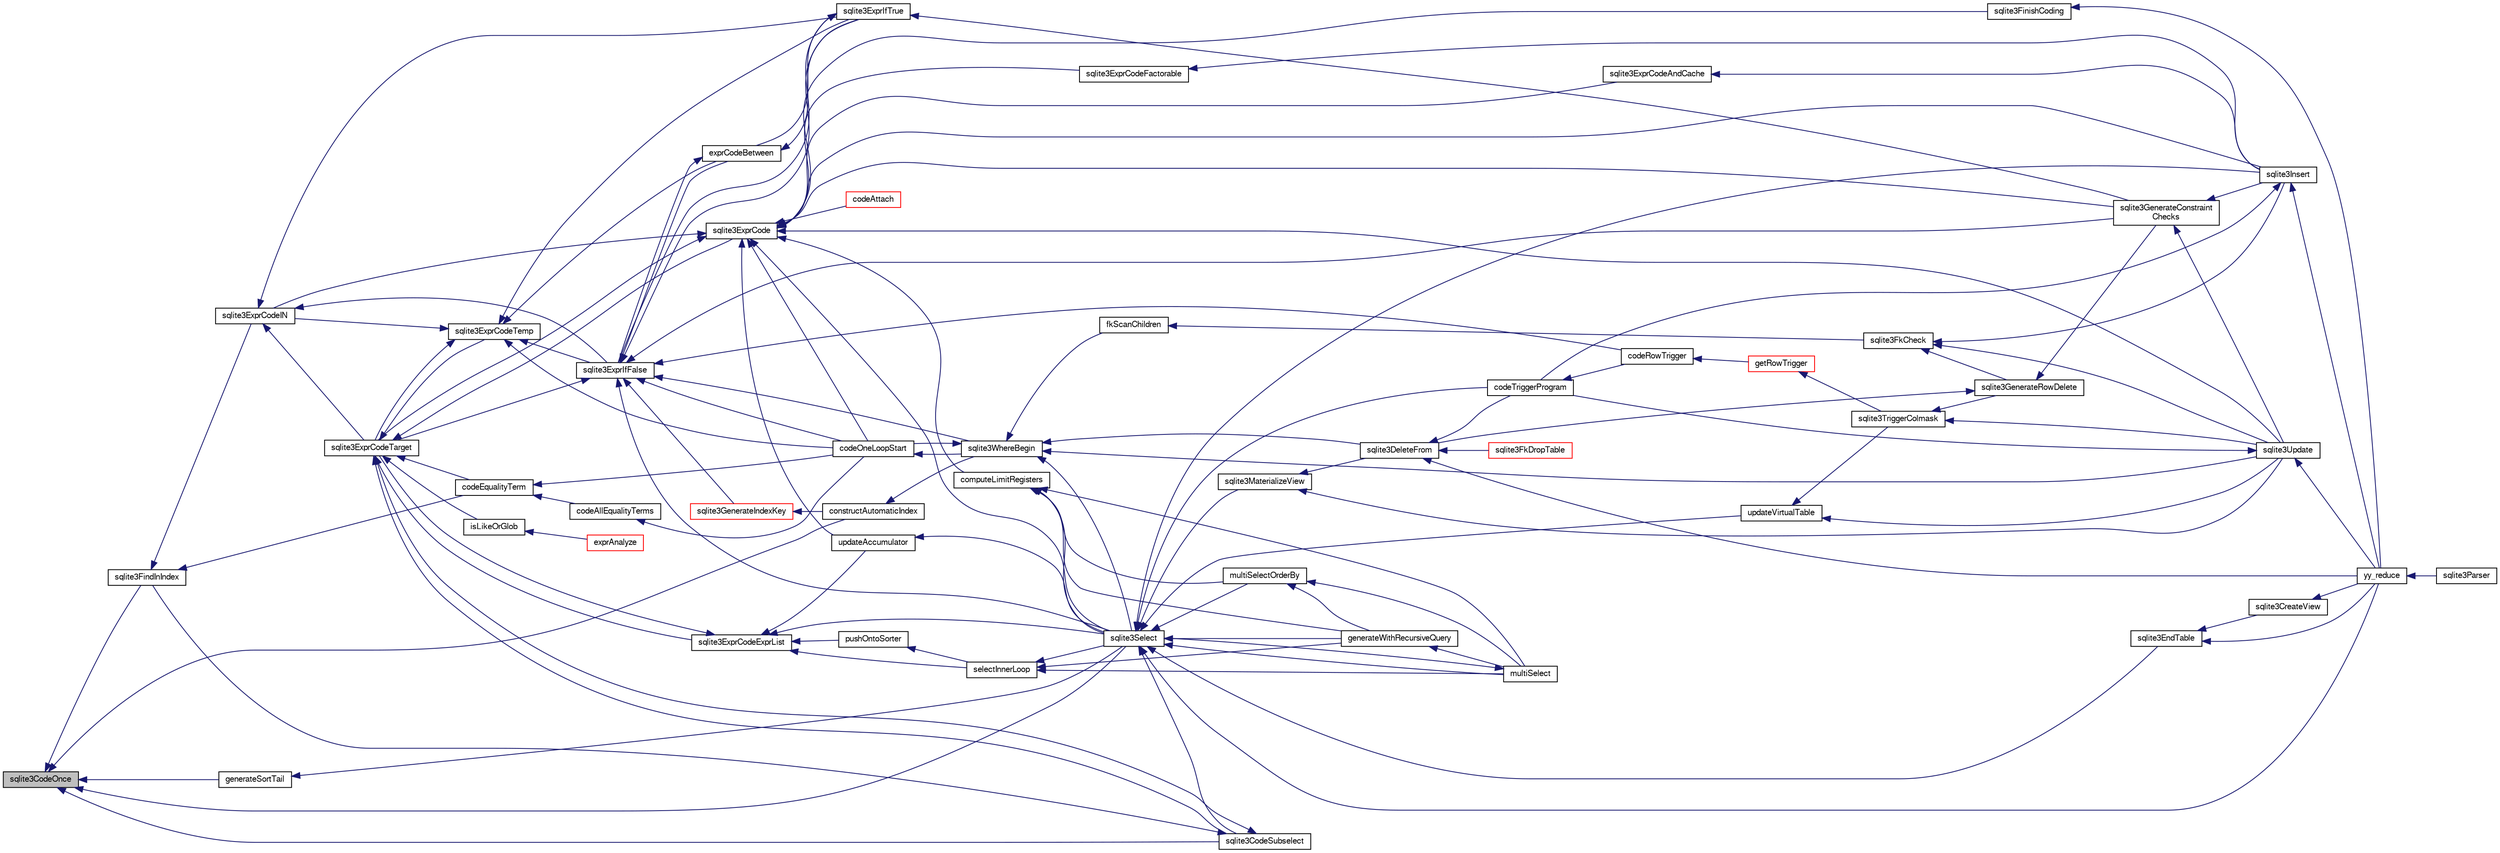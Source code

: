 digraph "sqlite3CodeOnce"
{
  edge [fontname="FreeSans",fontsize="10",labelfontname="FreeSans",labelfontsize="10"];
  node [fontname="FreeSans",fontsize="10",shape=record];
  rankdir="LR";
  Node474292 [label="sqlite3CodeOnce",height=0.2,width=0.4,color="black", fillcolor="grey75", style="filled", fontcolor="black"];
  Node474292 -> Node474293 [dir="back",color="midnightblue",fontsize="10",style="solid",fontname="FreeSans"];
  Node474293 [label="sqlite3FindInIndex",height=0.2,width=0.4,color="black", fillcolor="white", style="filled",URL="$sqlite3_8c.html#af7d8c56ab0231f44bb5f87b3fafeffb2"];
  Node474293 -> Node474294 [dir="back",color="midnightblue",fontsize="10",style="solid",fontname="FreeSans"];
  Node474294 [label="sqlite3ExprCodeIN",height=0.2,width=0.4,color="black", fillcolor="white", style="filled",URL="$sqlite3_8c.html#ad9cf4f5b5ffb90c24a4a0900c8626193"];
  Node474294 -> Node474295 [dir="back",color="midnightblue",fontsize="10",style="solid",fontname="FreeSans"];
  Node474295 [label="sqlite3ExprCodeTarget",height=0.2,width=0.4,color="black", fillcolor="white", style="filled",URL="$sqlite3_8c.html#a4f308397a0a3ed299ed31aaa1ae2a293"];
  Node474295 -> Node474296 [dir="back",color="midnightblue",fontsize="10",style="solid",fontname="FreeSans"];
  Node474296 [label="sqlite3CodeSubselect",height=0.2,width=0.4,color="black", fillcolor="white", style="filled",URL="$sqlite3_8c.html#aa69b46d2204a1d1b110107a1be12ee0c"];
  Node474296 -> Node474293 [dir="back",color="midnightblue",fontsize="10",style="solid",fontname="FreeSans"];
  Node474296 -> Node474295 [dir="back",color="midnightblue",fontsize="10",style="solid",fontname="FreeSans"];
  Node474295 -> Node474297 [dir="back",color="midnightblue",fontsize="10",style="solid",fontname="FreeSans"];
  Node474297 [label="sqlite3ExprCodeTemp",height=0.2,width=0.4,color="black", fillcolor="white", style="filled",URL="$sqlite3_8c.html#a3bc5c1ccb3c5851847e2aeb4a84ae1fc"];
  Node474297 -> Node474294 [dir="back",color="midnightblue",fontsize="10",style="solid",fontname="FreeSans"];
  Node474297 -> Node474295 [dir="back",color="midnightblue",fontsize="10",style="solid",fontname="FreeSans"];
  Node474297 -> Node474298 [dir="back",color="midnightblue",fontsize="10",style="solid",fontname="FreeSans"];
  Node474298 [label="exprCodeBetween",height=0.2,width=0.4,color="black", fillcolor="white", style="filled",URL="$sqlite3_8c.html#abd053493214542bca8f406f42145d173"];
  Node474298 -> Node474299 [dir="back",color="midnightblue",fontsize="10",style="solid",fontname="FreeSans"];
  Node474299 [label="sqlite3ExprIfTrue",height=0.2,width=0.4,color="black", fillcolor="white", style="filled",URL="$sqlite3_8c.html#ad93a55237c23e1b743ab1f59df1a1444"];
  Node474299 -> Node474298 [dir="back",color="midnightblue",fontsize="10",style="solid",fontname="FreeSans"];
  Node474299 -> Node474300 [dir="back",color="midnightblue",fontsize="10",style="solid",fontname="FreeSans"];
  Node474300 [label="sqlite3ExprIfFalse",height=0.2,width=0.4,color="black", fillcolor="white", style="filled",URL="$sqlite3_8c.html#af97ecccb5d56e321e118414b08f65b71"];
  Node474300 -> Node474295 [dir="back",color="midnightblue",fontsize="10",style="solid",fontname="FreeSans"];
  Node474300 -> Node474298 [dir="back",color="midnightblue",fontsize="10",style="solid",fontname="FreeSans"];
  Node474300 -> Node474299 [dir="back",color="midnightblue",fontsize="10",style="solid",fontname="FreeSans"];
  Node474300 -> Node474301 [dir="back",color="midnightblue",fontsize="10",style="solid",fontname="FreeSans"];
  Node474301 [label="sqlite3GenerateIndexKey",height=0.2,width=0.4,color="red", fillcolor="white", style="filled",URL="$sqlite3_8c.html#ab85ac93d5c5e6760f45f07897be7f272"];
  Node474301 -> Node474329 [dir="back",color="midnightblue",fontsize="10",style="solid",fontname="FreeSans"];
  Node474329 [label="constructAutomaticIndex",height=0.2,width=0.4,color="black", fillcolor="white", style="filled",URL="$sqlite3_8c.html#aad43d38bc718f4c8e8d0dd8f33ed526f"];
  Node474329 -> Node474330 [dir="back",color="midnightblue",fontsize="10",style="solid",fontname="FreeSans"];
  Node474330 [label="sqlite3WhereBegin",height=0.2,width=0.4,color="black", fillcolor="white", style="filled",URL="$sqlite3_8c.html#acad049f5c9a96a8118cffd5e5ce89f7c"];
  Node474330 -> Node474315 [dir="back",color="midnightblue",fontsize="10",style="solid",fontname="FreeSans"];
  Node474315 [label="sqlite3DeleteFrom",height=0.2,width=0.4,color="black", fillcolor="white", style="filled",URL="$sqlite3_8c.html#ab9b4b45349188b49eabb23f94608a091"];
  Node474315 -> Node474316 [dir="back",color="midnightblue",fontsize="10",style="solid",fontname="FreeSans"];
  Node474316 [label="sqlite3FkDropTable",height=0.2,width=0.4,color="red", fillcolor="white", style="filled",URL="$sqlite3_8c.html#a1218c6fc74e89152ceaa4760e82f5ef9"];
  Node474315 -> Node474318 [dir="back",color="midnightblue",fontsize="10",style="solid",fontname="FreeSans"];
  Node474318 [label="codeTriggerProgram",height=0.2,width=0.4,color="black", fillcolor="white", style="filled",URL="$sqlite3_8c.html#a120801f59d9281d201d2ff4b2606836e"];
  Node474318 -> Node474319 [dir="back",color="midnightblue",fontsize="10",style="solid",fontname="FreeSans"];
  Node474319 [label="codeRowTrigger",height=0.2,width=0.4,color="black", fillcolor="white", style="filled",URL="$sqlite3_8c.html#a463cea5aaaf388b560b206570a0022fc"];
  Node474319 -> Node474320 [dir="back",color="midnightblue",fontsize="10",style="solid",fontname="FreeSans"];
  Node474320 [label="getRowTrigger",height=0.2,width=0.4,color="red", fillcolor="white", style="filled",URL="$sqlite3_8c.html#a69626ef20b540d1a2b19cf56f3f45689"];
  Node474320 -> Node474326 [dir="back",color="midnightblue",fontsize="10",style="solid",fontname="FreeSans"];
  Node474326 [label="sqlite3TriggerColmask",height=0.2,width=0.4,color="black", fillcolor="white", style="filled",URL="$sqlite3_8c.html#acace8e99e37ae5e84ea03c65e820c540"];
  Node474326 -> Node474314 [dir="back",color="midnightblue",fontsize="10",style="solid",fontname="FreeSans"];
  Node474314 [label="sqlite3GenerateRowDelete",height=0.2,width=0.4,color="black", fillcolor="white", style="filled",URL="$sqlite3_8c.html#a2c76cbf3027fc18fdbb8cb4cd96b77d9"];
  Node474314 -> Node474315 [dir="back",color="midnightblue",fontsize="10",style="solid",fontname="FreeSans"];
  Node474314 -> Node474327 [dir="back",color="midnightblue",fontsize="10",style="solid",fontname="FreeSans"];
  Node474327 [label="sqlite3GenerateConstraint\lChecks",height=0.2,width=0.4,color="black", fillcolor="white", style="filled",URL="$sqlite3_8c.html#aef639c1e6a0c0a67ca6e7690ad931bd2"];
  Node474327 -> Node474325 [dir="back",color="midnightblue",fontsize="10",style="solid",fontname="FreeSans"];
  Node474325 [label="sqlite3Insert",height=0.2,width=0.4,color="black", fillcolor="white", style="filled",URL="$sqlite3_8c.html#a5b17c9c2000bae6bdff8e6be48d7dc2b"];
  Node474325 -> Node474318 [dir="back",color="midnightblue",fontsize="10",style="solid",fontname="FreeSans"];
  Node474325 -> Node474305 [dir="back",color="midnightblue",fontsize="10",style="solid",fontname="FreeSans"];
  Node474305 [label="yy_reduce",height=0.2,width=0.4,color="black", fillcolor="white", style="filled",URL="$sqlite3_8c.html#a7c419a9b25711c666a9a2449ef377f14"];
  Node474305 -> Node474306 [dir="back",color="midnightblue",fontsize="10",style="solid",fontname="FreeSans"];
  Node474306 [label="sqlite3Parser",height=0.2,width=0.4,color="black", fillcolor="white", style="filled",URL="$sqlite3_8c.html#a0327d71a5fabe0b6a343d78a2602e72a"];
  Node474327 -> Node474323 [dir="back",color="midnightblue",fontsize="10",style="solid",fontname="FreeSans"];
  Node474323 [label="sqlite3Update",height=0.2,width=0.4,color="black", fillcolor="white", style="filled",URL="$sqlite3_8c.html#ac5aa67c46e8cc8174566fabe6809fafa"];
  Node474323 -> Node474318 [dir="back",color="midnightblue",fontsize="10",style="solid",fontname="FreeSans"];
  Node474323 -> Node474305 [dir="back",color="midnightblue",fontsize="10",style="solid",fontname="FreeSans"];
  Node474326 -> Node474323 [dir="back",color="midnightblue",fontsize="10",style="solid",fontname="FreeSans"];
  Node474315 -> Node474305 [dir="back",color="midnightblue",fontsize="10",style="solid",fontname="FreeSans"];
  Node474330 -> Node474331 [dir="back",color="midnightblue",fontsize="10",style="solid",fontname="FreeSans"];
  Node474331 [label="fkScanChildren",height=0.2,width=0.4,color="black", fillcolor="white", style="filled",URL="$sqlite3_8c.html#a67c9dcb484336b3155e7a82a037d4691"];
  Node474331 -> Node474332 [dir="back",color="midnightblue",fontsize="10",style="solid",fontname="FreeSans"];
  Node474332 [label="sqlite3FkCheck",height=0.2,width=0.4,color="black", fillcolor="white", style="filled",URL="$sqlite3_8c.html#aa38fb76c7d6f48f19772877a41703b92"];
  Node474332 -> Node474314 [dir="back",color="midnightblue",fontsize="10",style="solid",fontname="FreeSans"];
  Node474332 -> Node474325 [dir="back",color="midnightblue",fontsize="10",style="solid",fontname="FreeSans"];
  Node474332 -> Node474323 [dir="back",color="midnightblue",fontsize="10",style="solid",fontname="FreeSans"];
  Node474330 -> Node474333 [dir="back",color="midnightblue",fontsize="10",style="solid",fontname="FreeSans"];
  Node474333 [label="sqlite3Select",height=0.2,width=0.4,color="black", fillcolor="white", style="filled",URL="$sqlite3_8c.html#a2465ee8c956209ba4b272477b7c21a45"];
  Node474333 -> Node474296 [dir="back",color="midnightblue",fontsize="10",style="solid",fontname="FreeSans"];
  Node474333 -> Node474308 [dir="back",color="midnightblue",fontsize="10",style="solid",fontname="FreeSans"];
  Node474308 [label="sqlite3EndTable",height=0.2,width=0.4,color="black", fillcolor="white", style="filled",URL="$sqlite3_8c.html#a7b5f2c66c0f0b6f819d970ca389768b0"];
  Node474308 -> Node474309 [dir="back",color="midnightblue",fontsize="10",style="solid",fontname="FreeSans"];
  Node474309 [label="sqlite3CreateView",height=0.2,width=0.4,color="black", fillcolor="white", style="filled",URL="$sqlite3_8c.html#a9d85cb00ff71dee5cd9a019503a6982e"];
  Node474309 -> Node474305 [dir="back",color="midnightblue",fontsize="10",style="solid",fontname="FreeSans"];
  Node474308 -> Node474305 [dir="back",color="midnightblue",fontsize="10",style="solid",fontname="FreeSans"];
  Node474333 -> Node474334 [dir="back",color="midnightblue",fontsize="10",style="solid",fontname="FreeSans"];
  Node474334 [label="sqlite3MaterializeView",height=0.2,width=0.4,color="black", fillcolor="white", style="filled",URL="$sqlite3_8c.html#a4557984b0b75f998fb0c3f231c9b1def"];
  Node474334 -> Node474315 [dir="back",color="midnightblue",fontsize="10",style="solid",fontname="FreeSans"];
  Node474334 -> Node474323 [dir="back",color="midnightblue",fontsize="10",style="solid",fontname="FreeSans"];
  Node474333 -> Node474325 [dir="back",color="midnightblue",fontsize="10",style="solid",fontname="FreeSans"];
  Node474333 -> Node474335 [dir="back",color="midnightblue",fontsize="10",style="solid",fontname="FreeSans"];
  Node474335 [label="generateWithRecursiveQuery",height=0.2,width=0.4,color="black", fillcolor="white", style="filled",URL="$sqlite3_8c.html#ade2c3663fa9c3b9676507984b9483942"];
  Node474335 -> Node474336 [dir="back",color="midnightblue",fontsize="10",style="solid",fontname="FreeSans"];
  Node474336 [label="multiSelect",height=0.2,width=0.4,color="black", fillcolor="white", style="filled",URL="$sqlite3_8c.html#a6456c61f3d9b2389738753cedfa24fa7"];
  Node474336 -> Node474333 [dir="back",color="midnightblue",fontsize="10",style="solid",fontname="FreeSans"];
  Node474333 -> Node474336 [dir="back",color="midnightblue",fontsize="10",style="solid",fontname="FreeSans"];
  Node474333 -> Node474337 [dir="back",color="midnightblue",fontsize="10",style="solid",fontname="FreeSans"];
  Node474337 [label="multiSelectOrderBy",height=0.2,width=0.4,color="black", fillcolor="white", style="filled",URL="$sqlite3_8c.html#afcdb8488c6f4dfdadaf9f04bca35b808"];
  Node474337 -> Node474335 [dir="back",color="midnightblue",fontsize="10",style="solid",fontname="FreeSans"];
  Node474337 -> Node474336 [dir="back",color="midnightblue",fontsize="10",style="solid",fontname="FreeSans"];
  Node474333 -> Node474318 [dir="back",color="midnightblue",fontsize="10",style="solid",fontname="FreeSans"];
  Node474333 -> Node474338 [dir="back",color="midnightblue",fontsize="10",style="solid",fontname="FreeSans"];
  Node474338 [label="updateVirtualTable",height=0.2,width=0.4,color="black", fillcolor="white", style="filled",URL="$sqlite3_8c.html#a740220531db9293c39a2cdd7da3f74e1"];
  Node474338 -> Node474326 [dir="back",color="midnightblue",fontsize="10",style="solid",fontname="FreeSans"];
  Node474338 -> Node474323 [dir="back",color="midnightblue",fontsize="10",style="solid",fontname="FreeSans"];
  Node474333 -> Node474305 [dir="back",color="midnightblue",fontsize="10",style="solid",fontname="FreeSans"];
  Node474330 -> Node474323 [dir="back",color="midnightblue",fontsize="10",style="solid",fontname="FreeSans"];
  Node474330 -> Node474339 [dir="back",color="midnightblue",fontsize="10",style="solid",fontname="FreeSans"];
  Node474339 [label="codeOneLoopStart",height=0.2,width=0.4,color="black", fillcolor="white", style="filled",URL="$sqlite3_8c.html#aa868875120b151c169cc79139ed6e008"];
  Node474339 -> Node474330 [dir="back",color="midnightblue",fontsize="10",style="solid",fontname="FreeSans"];
  Node474300 -> Node474327 [dir="back",color="midnightblue",fontsize="10",style="solid",fontname="FreeSans"];
  Node474300 -> Node474333 [dir="back",color="midnightblue",fontsize="10",style="solid",fontname="FreeSans"];
  Node474300 -> Node474319 [dir="back",color="midnightblue",fontsize="10",style="solid",fontname="FreeSans"];
  Node474300 -> Node474339 [dir="back",color="midnightblue",fontsize="10",style="solid",fontname="FreeSans"];
  Node474300 -> Node474330 [dir="back",color="midnightblue",fontsize="10",style="solid",fontname="FreeSans"];
  Node474299 -> Node474327 [dir="back",color="midnightblue",fontsize="10",style="solid",fontname="FreeSans"];
  Node474298 -> Node474300 [dir="back",color="midnightblue",fontsize="10",style="solid",fontname="FreeSans"];
  Node474297 -> Node474299 [dir="back",color="midnightblue",fontsize="10",style="solid",fontname="FreeSans"];
  Node474297 -> Node474300 [dir="back",color="midnightblue",fontsize="10",style="solid",fontname="FreeSans"];
  Node474297 -> Node474339 [dir="back",color="midnightblue",fontsize="10",style="solid",fontname="FreeSans"];
  Node474295 -> Node474340 [dir="back",color="midnightblue",fontsize="10",style="solid",fontname="FreeSans"];
  Node474340 [label="sqlite3ExprCode",height=0.2,width=0.4,color="black", fillcolor="white", style="filled",URL="$sqlite3_8c.html#a75f270fb0b111b86924cca4ea507b417"];
  Node474340 -> Node474294 [dir="back",color="midnightblue",fontsize="10",style="solid",fontname="FreeSans"];
  Node474340 -> Node474295 [dir="back",color="midnightblue",fontsize="10",style="solid",fontname="FreeSans"];
  Node474340 -> Node474341 [dir="back",color="midnightblue",fontsize="10",style="solid",fontname="FreeSans"];
  Node474341 [label="sqlite3ExprCodeFactorable",height=0.2,width=0.4,color="black", fillcolor="white", style="filled",URL="$sqlite3_8c.html#a843f7fd58eec5a683c1fd8435fcd1e84"];
  Node474341 -> Node474325 [dir="back",color="midnightblue",fontsize="10",style="solid",fontname="FreeSans"];
  Node474340 -> Node474342 [dir="back",color="midnightblue",fontsize="10",style="solid",fontname="FreeSans"];
  Node474342 [label="sqlite3ExprCodeAndCache",height=0.2,width=0.4,color="black", fillcolor="white", style="filled",URL="$sqlite3_8c.html#ae3e46527d9b7fc9cb9236d21a5e6b1d8"];
  Node474342 -> Node474325 [dir="back",color="midnightblue",fontsize="10",style="solid",fontname="FreeSans"];
  Node474340 -> Node474343 [dir="back",color="midnightblue",fontsize="10",style="solid",fontname="FreeSans"];
  Node474343 [label="codeAttach",height=0.2,width=0.4,color="red", fillcolor="white", style="filled",URL="$sqlite3_8c.html#ade4e9e30d828a19c191fdcb098676d5b"];
  Node474340 -> Node474346 [dir="back",color="midnightblue",fontsize="10",style="solid",fontname="FreeSans"];
  Node474346 [label="sqlite3FinishCoding",height=0.2,width=0.4,color="black", fillcolor="white", style="filled",URL="$sqlite3_8c.html#a651bc5b446c276c092705856d995b278"];
  Node474346 -> Node474305 [dir="back",color="midnightblue",fontsize="10",style="solid",fontname="FreeSans"];
  Node474340 -> Node474325 [dir="back",color="midnightblue",fontsize="10",style="solid",fontname="FreeSans"];
  Node474340 -> Node474327 [dir="back",color="midnightblue",fontsize="10",style="solid",fontname="FreeSans"];
  Node474340 -> Node474347 [dir="back",color="midnightblue",fontsize="10",style="solid",fontname="FreeSans"];
  Node474347 [label="computeLimitRegisters",height=0.2,width=0.4,color="black", fillcolor="white", style="filled",URL="$sqlite3_8c.html#ae9d37055e4905929b6f6cda5461e2f37"];
  Node474347 -> Node474335 [dir="back",color="midnightblue",fontsize="10",style="solid",fontname="FreeSans"];
  Node474347 -> Node474336 [dir="back",color="midnightblue",fontsize="10",style="solid",fontname="FreeSans"];
  Node474347 -> Node474337 [dir="back",color="midnightblue",fontsize="10",style="solid",fontname="FreeSans"];
  Node474347 -> Node474333 [dir="back",color="midnightblue",fontsize="10",style="solid",fontname="FreeSans"];
  Node474340 -> Node474348 [dir="back",color="midnightblue",fontsize="10",style="solid",fontname="FreeSans"];
  Node474348 [label="updateAccumulator",height=0.2,width=0.4,color="black", fillcolor="white", style="filled",URL="$sqlite3_8c.html#a1681660dd3ecd50c8727d6e56a537bd9"];
  Node474348 -> Node474333 [dir="back",color="midnightblue",fontsize="10",style="solid",fontname="FreeSans"];
  Node474340 -> Node474333 [dir="back",color="midnightblue",fontsize="10",style="solid",fontname="FreeSans"];
  Node474340 -> Node474323 [dir="back",color="midnightblue",fontsize="10",style="solid",fontname="FreeSans"];
  Node474340 -> Node474339 [dir="back",color="midnightblue",fontsize="10",style="solid",fontname="FreeSans"];
  Node474295 -> Node474349 [dir="back",color="midnightblue",fontsize="10",style="solid",fontname="FreeSans"];
  Node474349 [label="sqlite3ExprCodeExprList",height=0.2,width=0.4,color="black", fillcolor="white", style="filled",URL="$sqlite3_8c.html#a05b2b3dc3de7565de24eb3a2ff4e9566"];
  Node474349 -> Node474295 [dir="back",color="midnightblue",fontsize="10",style="solid",fontname="FreeSans"];
  Node474349 -> Node474350 [dir="back",color="midnightblue",fontsize="10",style="solid",fontname="FreeSans"];
  Node474350 [label="pushOntoSorter",height=0.2,width=0.4,color="black", fillcolor="white", style="filled",URL="$sqlite3_8c.html#a4555397beb584a386e7739cf022a6651"];
  Node474350 -> Node474351 [dir="back",color="midnightblue",fontsize="10",style="solid",fontname="FreeSans"];
  Node474351 [label="selectInnerLoop",height=0.2,width=0.4,color="black", fillcolor="white", style="filled",URL="$sqlite3_8c.html#ababe0933661ebe67eb0e6074bb1fd411"];
  Node474351 -> Node474335 [dir="back",color="midnightblue",fontsize="10",style="solid",fontname="FreeSans"];
  Node474351 -> Node474336 [dir="back",color="midnightblue",fontsize="10",style="solid",fontname="FreeSans"];
  Node474351 -> Node474333 [dir="back",color="midnightblue",fontsize="10",style="solid",fontname="FreeSans"];
  Node474349 -> Node474351 [dir="back",color="midnightblue",fontsize="10",style="solid",fontname="FreeSans"];
  Node474349 -> Node474348 [dir="back",color="midnightblue",fontsize="10",style="solid",fontname="FreeSans"];
  Node474349 -> Node474333 [dir="back",color="midnightblue",fontsize="10",style="solid",fontname="FreeSans"];
  Node474295 -> Node474352 [dir="back",color="midnightblue",fontsize="10",style="solid",fontname="FreeSans"];
  Node474352 [label="isLikeOrGlob",height=0.2,width=0.4,color="black", fillcolor="white", style="filled",URL="$sqlite3_8c.html#a6c38e495198bf8976f68d1a6ebd74a50"];
  Node474352 -> Node474353 [dir="back",color="midnightblue",fontsize="10",style="solid",fontname="FreeSans"];
  Node474353 [label="exprAnalyze",height=0.2,width=0.4,color="red", fillcolor="white", style="filled",URL="$sqlite3_8c.html#acb10e48c9a4184a4edd9bfd5b14ad0b7"];
  Node474295 -> Node474361 [dir="back",color="midnightblue",fontsize="10",style="solid",fontname="FreeSans"];
  Node474361 [label="codeEqualityTerm",height=0.2,width=0.4,color="black", fillcolor="white", style="filled",URL="$sqlite3_8c.html#ad88a57073f031452c9843e97f15acc47"];
  Node474361 -> Node474362 [dir="back",color="midnightblue",fontsize="10",style="solid",fontname="FreeSans"];
  Node474362 [label="codeAllEqualityTerms",height=0.2,width=0.4,color="black", fillcolor="white", style="filled",URL="$sqlite3_8c.html#a3095598b812500a4efe41bf17cd49381"];
  Node474362 -> Node474339 [dir="back",color="midnightblue",fontsize="10",style="solid",fontname="FreeSans"];
  Node474361 -> Node474339 [dir="back",color="midnightblue",fontsize="10",style="solid",fontname="FreeSans"];
  Node474294 -> Node474299 [dir="back",color="midnightblue",fontsize="10",style="solid",fontname="FreeSans"];
  Node474294 -> Node474300 [dir="back",color="midnightblue",fontsize="10",style="solid",fontname="FreeSans"];
  Node474293 -> Node474361 [dir="back",color="midnightblue",fontsize="10",style="solid",fontname="FreeSans"];
  Node474292 -> Node474296 [dir="back",color="midnightblue",fontsize="10",style="solid",fontname="FreeSans"];
  Node474292 -> Node474363 [dir="back",color="midnightblue",fontsize="10",style="solid",fontname="FreeSans"];
  Node474363 [label="generateSortTail",height=0.2,width=0.4,color="black", fillcolor="white", style="filled",URL="$sqlite3_8c.html#a765aecda0868f07068f466b0ad2a103e"];
  Node474363 -> Node474333 [dir="back",color="midnightblue",fontsize="10",style="solid",fontname="FreeSans"];
  Node474292 -> Node474333 [dir="back",color="midnightblue",fontsize="10",style="solid",fontname="FreeSans"];
  Node474292 -> Node474329 [dir="back",color="midnightblue",fontsize="10",style="solid",fontname="FreeSans"];
}

